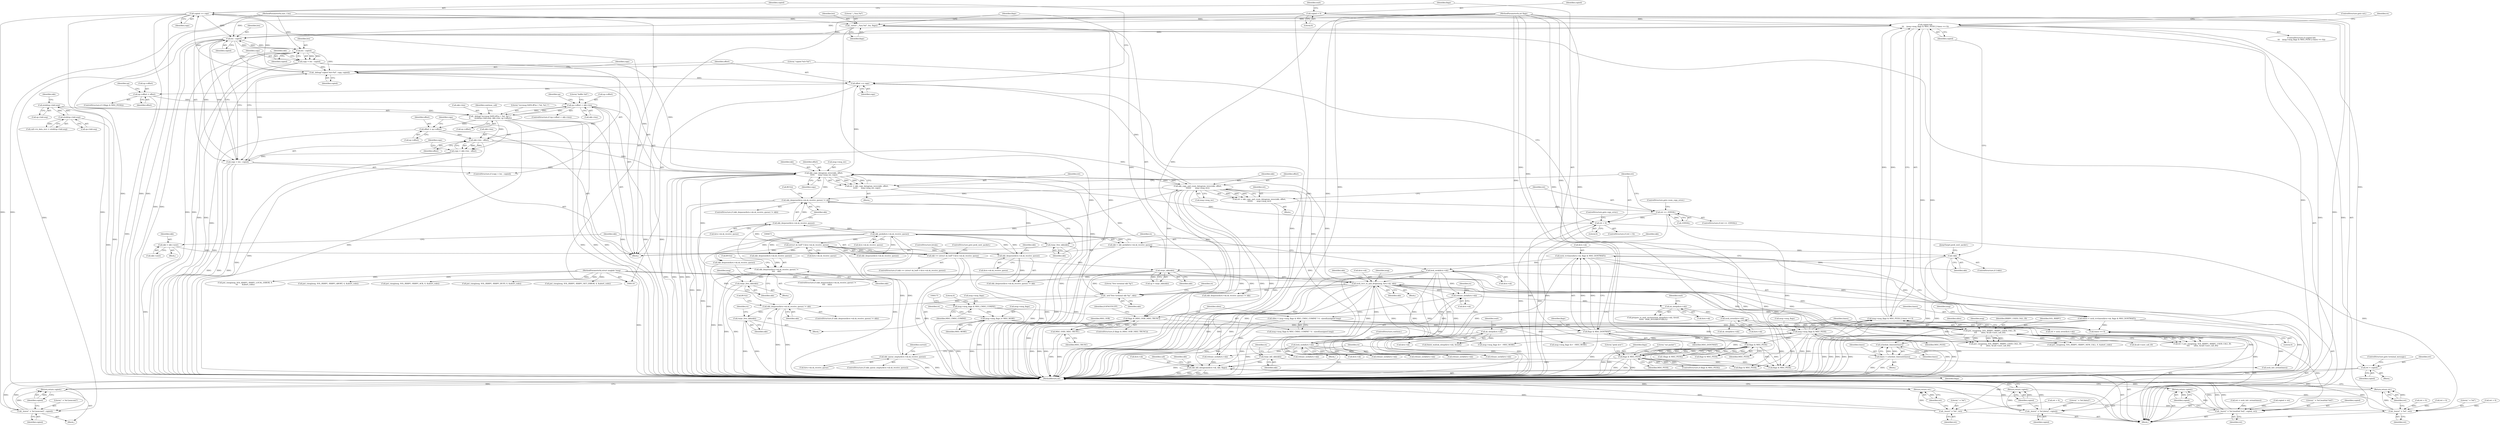 digraph "0_linux_f3d3342602f8bcbf37d7c46641cb9bca7618eb1c_29@API" {
"1000567" [label="(Call,copied += copy)"];
"1000560" [label="(Call,_debug(\"copied %d+%d\", copy, copied))"];
"1000513" [label="(Call,copy > len - copied)"];
"1000505" [label="(Call,copy = skb->len - offset)"];
"1000507" [label="(Call,skb->len - offset)"];
"1000449" [label="(Call,_debug(\"recvmsg DATA #%u { %d, %d }\",\n\t\t       ntohl(sp->hdr.seq), skb->len, sp->offset))"];
"1000451" [label="(Call,ntohl(sp->hdr.seq))"];
"1000494" [label="(Call,ntohl(sp->hdr.seq))"];
"1000581" [label="(Call,sp->offset < skb->len)"];
"1000575" [label="(Call,sp->offset = offset)"];
"1000564" [label="(Call,offset += copy)"];
"1000532" [label="(Call,skb_copy_datagram_iovec(skb, offset,\n\t\t\t\t\t\t      msg->msg_iov, copy))"];
"1000435" [label="(Call,sock_recv_ts_and_drops(msg, &rx->sk, skb))"];
"1000469" [label="(Call,put_cmsg(msg, SOL_RXRPC, RXRPC_USER_CALL_ID,\n\t\t\t\t       ullen, &call->user_call_ID))"];
"1000119" [label="(MethodParameterIn,struct msghdr *msg)"];
"1000165" [label="(Call,ullen = msg->msg_flags & MSG_CMSG_COMPAT ? 4 : sizeof(unsigned long))"];
"1000304" [label="(Call,lock_sock(&rx->sk))"];
"1000297" [label="(Call,sk_sleep(&rx->sk))"];
"1000271" [label="(Call,sock_error(&rx->sk))"];
"1000261" [label="(Call,sk_sleep(&rx->sk))"];
"1000255" [label="(Call,release_sock(&rx->sk))"];
"1000191" [label="(Call,lock_sock(&rx->sk))"];
"1000178" [label="(Call,sock_rcvtimeo(&rx->sk, flags & MSG_DONTWAIT))"];
"1000183" [label="(Call,flags & MSG_DONTWAIT)"];
"1000157" [label="(Call,flags & (MSG_OOB | MSG_TRUNC))"];
"1000152" [label="(Call,_enter(\",,,%zu,%d\", len, flags))"];
"1000120" [label="(MethodParameterIn,size_t len)"];
"1000121" [label="(MethodParameterIn,int flags)"];
"1000159" [label="(Call,MSG_OOB | MSG_TRUNC)"];
"1000313" [label="(Call,rxrpc_skb(skb))"];
"1000239" [label="(Call,!skb)"];
"1000229" [label="(Call,skb = skb_peek(&rx->sk.sk_receive_queue))"];
"1000231" [label="(Call,skb_peek(&rx->sk.sk_receive_queue))"];
"1000355" [label="(Call,skb_dequeue(&rx->sk.sk_receive_queue))"];
"1000672" [label="(Call,(struct sk_buff *) &rx->sk.sk_receive_queue)"];
"1000686" [label="(Call,skb_dequeue(&rx->sk.sk_receive_queue))"];
"1000280" [label="(Call,skb_queue_empty(&rx->sk.sk_receive_queue))"];
"1000670" [label="(Call,skb == (struct sk_buff *) &rx->sk.sk_receive_queue)"];
"1000664" [label="(Call,skb = skb->next)"];
"1000543" [label="(Call,skb_copy_and_csum_datagram_iovec(skb, offset,\n\t\t\t\t\t\t\t       msg->msg_iov))"];
"1000518" [label="(Call,copy = len - copied)"];
"1000520" [label="(Call,len - copied)"];
"1000515" [label="(Call,len - copied)"];
"1000567" [label="(Call,copied += copy)"];
"1000243" [label="(Call,copied &&\n\t\t\t    (msg->msg_flags & MSG_PEEK || timeo == 0))"];
"1000146" [label="(Call,copied = 0)"];
"1000245" [label="(Call,msg->msg_flags & MSG_PEEK || timeo == 0)"];
"1000246" [label="(Call,msg->msg_flags & MSG_PEEK)"];
"1000186" [label="(Call,msg->msg_flags |= MSG_MORE)"];
"1000168" [label="(Call,msg->msg_flags & MSG_CMSG_COMPAT)"];
"1000658" [label="(Call,flags & MSG_PEEK)"];
"1000572" [label="(Call,flags & MSG_PEEK)"];
"1000251" [label="(Call,timeo == 0)"];
"1000292" [label="(Call,timeo = schedule_timeout(timeo))"];
"1000294" [label="(Call,schedule_timeout(timeo))"];
"1000176" [label="(Call,timeo = sock_rcvtimeo(&rx->sk, flags & MSG_DONTWAIT))"];
"1000500" [label="(Call,offset = sp->offset)"];
"1000390" [label="(Call,_leave(\" = %d [noncont]\", copied))"];
"1000393" [label="(Return,return copied;)"];
"1000530" [label="(Call,ret = skb_copy_datagram_iovec(skb, offset,\n\t\t\t\t\t\t      msg->msg_iov, copy))"];
"1000556" [label="(Call,ret < 0)"];
"1000950" [label="(Call,_leave(\" = %d\", ret))"];
"1000953" [label="(Return,return ret;)"];
"1000541" [label="(Call,ret = skb_copy_and_csum_datagram_iovec(skb, offset,\n\t\t\t\t\t\t\t       msg->msg_iov))"];
"1000550" [label="(Call,ret == -EINVAL)"];
"1000623" [label="(Call,skb_dequeue(&rx->sk.sk_receive_queue) !=\n\t\t\t\t    skb)"];
"1000633" [label="(Call,rxrpc_free_skb(skb))"];
"1000685" [label="(Call,skb_dequeue(&rx->sk.sk_receive_queue) != skb)"];
"1000695" [label="(Call,rxrpc_free_skb(skb))"];
"1000901" [label="(Call,_net(\"free terminal skb %p\", skb))"];
"1000905" [label="(Call,skb_dequeue(&rx->sk.sk_receive_queue) != skb)"];
"1000915" [label="(Call,rxrpc_free_skb(skb))"];
"1000967" [label="(Call,rxrpc_kill_skb(skb))"];
"1000969" [label="(Call,skb_kill_datagram(&rx->sk, skb, flags))"];
"1000610" [label="(Call,ret = copied)"];
"1000931" [label="(Call,_leave(\" = %d\", ret))"];
"1000934" [label="(Return,return ret;)"];
"1000713" [label="(Call,_leave(\" = %d [data]\", copied))"];
"1000716" [label="(Return,return copied;)"];
"1001004" [label="(Call,_leave(\" = %d [waitfail %d]\", copied, ret))"];
"1001008" [label="(Return,return copied;)"];
"1000305" [label="(Call,&rx->sk)"];
"1000576" [label="(Call,sp->offset)"];
"1000177" [label="(Identifier,timeo)"];
"1001005" [label="(Literal,\" = %d [waitfail %d]\")"];
"1000714" [label="(Literal,\" = %d [data]\")"];
"1000230" [label="(Identifier,skb)"];
"1000920" [label="(Call,release_sock(&rx->sk))"];
"1000153" [label="(Literal,\",,,%zu,%d\")"];
"1000563" [label="(Identifier,copied)"];
"1000469" [label="(Call,put_cmsg(msg, SOL_RXRPC, RXRPC_USER_CALL_ID,\n\t\t\t\t       ullen, &call->user_call_ID))"];
"1000467" [label="(Call,ret = put_cmsg(msg, SOL_RXRPC, RXRPC_USER_CALL_ID,\n\t\t\t\t       ullen, &call->user_call_ID))"];
"1000526" [label="(Identifier,skb)"];
"1000566" [label="(Identifier,copy)"];
"1000472" [label="(Identifier,RXRPC_USER_CALL_ID)"];
"1000295" [label="(Identifier,timeo)"];
"1000458" [label="(Identifier,skb)"];
"1000900" [label="(Block,)"];
"1000247" [label="(Call,msg->msg_flags)"];
"1000506" [label="(Identifier,copy)"];
"1000534" [label="(Identifier,offset)"];
"1000556" [label="(Call,ret < 0)"];
"1000400" [label="(Block,)"];
"1000570" [label="(ControlStructure,if (!(flags & MSG_PEEK)))"];
"1001009" [label="(Identifier,copied)"];
"1000154" [label="(Identifier,len)"];
"1000541" [label="(Call,ret = skb_copy_and_csum_datagram_iovec(skb, offset,\n\t\t\t\t\t\t\t       msg->msg_iov))"];
"1000580" [label="(ControlStructure,if (sp->offset < skb->len))"];
"1000512" [label="(ControlStructure,if (copy > len - copied))"];
"1000354" [label="(Call,skb_dequeue(&rx->sk.sk_receive_queue) != skb)"];
"1000663" [label="(Literal,\"peek next\")"];
"1000217" [label="(Call,release_sock(&rx->sk))"];
"1000240" [label="(Identifier,skb)"];
"1000766" [label="(Call,put_cmsg(msg, SOL_RXRPC, RXRPC_USER_CALL_ID,\n\t\t       ullen, &call->user_call_ID))"];
"1000460" [label="(Call,sp->offset)"];
"1000172" [label="(Identifier,MSG_CMSG_COMPAT)"];
"1000659" [label="(Identifier,flags)"];
"1000968" [label="(Identifier,skb)"];
"1000304" [label="(Call,lock_sock(&rx->sk))"];
"1000250" [label="(Identifier,MSG_PEEK)"];
"1000471" [label="(Identifier,SOL_RXRPC)"];
"1000232" [label="(Call,&rx->sk.sk_receive_queue)"];
"1000293" [label="(Identifier,timeo)"];
"1000612" [label="(Identifier,copied)"];
"1000522" [label="(Identifier,copied)"];
"1000866" [label="(Call,put_cmsg(msg, SOL_RXRPC, RXRPC_LOCAL_ERROR, 4,\n\t\t\t       &abort_code))"];
"1000520" [label="(Call,len - copied)"];
"1000445" [label="(Identifier,skb)"];
"1000514" [label="(Identifier,copy)"];
"1000494" [label="(Call,ntohl(sp->hdr.seq))"];
"1000674" [label="(Call,&rx->sk.sk_receive_queue)"];
"1000281" [label="(Call,&rx->sk.sk_receive_queue)"];
"1000671" [label="(Identifier,skb)"];
"1000255" [label="(Call,release_sock(&rx->sk))"];
"1000666" [label="(Call,skb->next)"];
"1000392" [label="(Identifier,copied)"];
"1000695" [label="(Call,rxrpc_free_skb(skb))"];
"1000958" [label="(Call,release_sock(&rx->sk))"];
"1000686" [label="(Call,skb_dequeue(&rx->sk.sk_receive_queue))"];
"1000549" [label="(ControlStructure,if (ret == -EINVAL))"];
"1000543" [label="(Call,skb_copy_and_csum_datagram_iovec(skb, offset,\n\t\t\t\t\t\t\t       msg->msg_iov))"];
"1000269" [label="(Call,ret = sock_error(&rx->sk))"];
"1000473" [label="(Identifier,ullen)"];
"1000624" [label="(Call,skb_dequeue(&rx->sk.sk_receive_queue))"];
"1000258" [label="(Identifier,rx)"];
"1000623" [label="(Call,skb_dequeue(&rx->sk.sk_receive_queue) !=\n\t\t\t\t    skb)"];
"1000984" [label="(Call,sock_intr_errno(timeo))"];
"1001006" [label="(Identifier,copied)"];
"1000567" [label="(Call,copied += copy)"];
"1000732" [label="(Call,put_cmsg(msg, SOL_RXRPC, RXRPC_NEW_CALL, 0, &abort_code))"];
"1000147" [label="(Identifier,copied)"];
"1000184" [label="(Identifier,flags)"];
"1000383" [label="(Call,release_sock(&rx->sk))"];
"1000901" [label="(Call,_net(\"free terminal skb %p\", skb))"];
"1000672" [label="(Call,(struct sk_buff *) &rx->sk.sk_receive_queue)"];
"1000713" [label="(Call,_leave(\" = %d [data]\", copied))"];
"1000272" [label="(Call,&rx->sk)"];
"1000229" [label="(Call,skb = skb_peek(&rx->sk.sk_receive_queue))"];
"1000951" [label="(Literal,\" = %d\")"];
"1000156" [label="(ControlStructure,if (flags & (MSG_OOB | MSG_TRUNC)))"];
"1000540" [label="(Block,)"];
"1000658" [label="(Call,flags & MSG_PEEK)"];
"1000490" [label="(Call,call->rx_data_recv = ntohl(sp->hdr.seq))"];
"1000457" [label="(Call,skb->len)"];
"1000262" [label="(Call,&rx->sk)"];
"1000572" [label="(Call,flags & MSG_PEEK)"];
"1000542" [label="(Identifier,ret)"];
"1000552" [label="(Call,-EINVAL)"];
"1000183" [label="(Call,flags & MSG_DONTWAIT)"];
"1000694" [label="(Call,BUG())"];
"1000241" [label="(Block,)"];
"1000495" [label="(Call,sp->hdr.seq)"];
"1000151" [label="(Identifier,wait)"];
"1000935" [label="(Identifier,ret)"];
"1000517" [label="(Identifier,copied)"];
"1000574" [label="(Identifier,MSG_PEEK)"];
"1000511" [label="(Identifier,offset)"];
"1000596" [label="(Identifier,sp)"];
"1000687" [label="(Call,&rx->sk.sk_receive_queue)"];
"1000271" [label="(Call,sock_error(&rx->sk))"];
"1000303" [label="(Identifier,wait)"];
"1000903" [label="(Identifier,skb)"];
"1000192" [label="(Call,&rx->sk)"];
"1000314" [label="(Identifier,skb)"];
"1000390" [label="(Call,_leave(\" = %d [noncont]\", copied))"];
"1000635" [label="(Call,msg->msg_flags &= ~MSG_MORE)"];
"1000165" [label="(Call,ullen = msg->msg_flags & MSG_CMSG_COMPAT ? 4 : sizeof(unsigned long))"];
"1000500" [label="(Call,offset = sp->offset)"];
"1000544" [label="(Identifier,skb)"];
"1000166" [label="(Identifier,ullen)"];
"1000564" [label="(Call,offset += copy)"];
"1000660" [label="(Identifier,MSG_PEEK)"];
"1000684" [label="(ControlStructure,if (skb_dequeue(&rx->sk.sk_receive_queue) != skb))"];
"1000310" [label="(JumpTarget,peek_next_packet:)"];
"1000531" [label="(Identifier,ret)"];
"1000696" [label="(Identifier,skb)"];
"1000932" [label="(Literal,\" = %d\")"];
"1000717" [label="(Identifier,copied)"];
"1000187" [label="(Call,msg->msg_flags)"];
"1000571" [label="(Call,!(flags & MSG_PEEK))"];
"1000575" [label="(Call,sp->offset = offset)"];
"1000670" [label="(Call,skb == (struct sk_buff *) &rx->sk.sk_receive_queue)"];
"1000573" [label="(Identifier,flags)"];
"1000173" [label="(Literal,4)"];
"1001007" [label="(Identifier,ret)"];
"1000280" [label="(Call,skb_queue_empty(&rx->sk.sk_receive_queue))"];
"1000554" [label="(ControlStructure,goto csum_copy_error;)"];
"1000296" [label="(Call,finish_wait(sk_sleep(&rx->sk), &wait))"];
"1000609" [label="(Block,)"];
"1000532" [label="(Call,skb_copy_datagram_iovec(skb, offset,\n\t\t\t\t\t\t      msg->msg_iov, copy))"];
"1000451" [label="(Call,ntohl(sp->hdr.seq))"];
"1000665" [label="(Identifier,skb)"];
"1000953" [label="(Return,return ret;)"];
"1000452" [label="(Call,sp->hdr.seq)"];
"1000264" [label="(Identifier,rx)"];
"1000158" [label="(Identifier,flags)"];
"1000700" [label="(Call,release_sock(&rx->sk))"];
"1000161" [label="(Identifier,MSG_TRUNC)"];
"1000393" [label="(Return,return copied;)"];
"1000610" [label="(Call,ret = copied)"];
"1000231" [label="(Call,skb_peek(&rx->sk.sk_receive_queue))"];
"1000939" [label="(Call,release_sock(&rx->sk))"];
"1000952" [label="(Identifier,ret)"];
"1000557" [label="(Identifier,ret)"];
"1000309" [label="(ControlStructure,continue;)"];
"1000913" [label="(Identifier,skb)"];
"1000746" [label="(Call,flags & MSG_PEEK)"];
"1000194" [label="(Identifier,rx)"];
"1000119" [label="(MethodParameterIn,struct msghdr *msg)"];
"1000716" [label="(Return,return copied;)"];
"1001010" [label="(MethodReturn,int)"];
"1000546" [label="(Call,msg->msg_iov)"];
"1000152" [label="(Call,_enter(\",,,%zu,%d\", len, flags))"];
"1000202" [label="(Identifier,rx)"];
"1000535" [label="(Call,msg->msg_iov)"];
"1000474" [label="(Call,&call->user_call_ID)"];
"1000185" [label="(Identifier,MSG_DONTWAIT)"];
"1000885" [label="(Call,msg->msg_flags &= ~MSG_MORE)"];
"1000569" [label="(Identifier,copy)"];
"1000583" [label="(Identifier,sp)"];
"1000168" [label="(Call,msg->msg_flags & MSG_CMSG_COMPAT)"];
"1000585" [label="(Call,skb->len)"];
"1000502" [label="(Call,sp->offset)"];
"1000292" [label="(Call,timeo = schedule_timeout(timeo))"];
"1000824" [label="(Call,put_cmsg(msg, SOL_RXRPC, RXRPC_ABORT, 4, &abort_code))"];
"1000188" [label="(Identifier,msg)"];
"1000637" [label="(Identifier,msg)"];
"1000159" [label="(Call,MSG_OOB | MSG_TRUNC)"];
"1000529" [label="(Block,)"];
"1000513" [label="(Call,copy > len - copied)"];
"1000897" [label="(Call,flags & MSG_PEEK)"];
"1000752" [label="(Call,skb_dequeue(&rx->sk.sk_receive_queue))"];
"1000902" [label="(Literal,\"free terminal skb %p\")"];
"1000297" [label="(Call,sk_sleep(&rx->sk))"];
"1000470" [label="(Identifier,msg)"];
"1000950" [label="(Call,_leave(\" = %d\", ret))"];
"1000533" [label="(Identifier,skb)"];
"1000267" [label="(Identifier,wait)"];
"1000294" [label="(Call,schedule_timeout(timeo))"];
"1000982" [label="(Call,ret = sock_intr_errno(timeo))"];
"1000245" [label="(Call,msg->msg_flags & MSG_PEEK || timeo == 0)"];
"1000568" [label="(Identifier,copied)"];
"1000561" [label="(Literal,\"copied %d+%d\")"];
"1000254" [label="(ControlStructure,goto out;)"];
"1000616" [label="(Call,flags & MSG_PEEK)"];
"1000530" [label="(Call,ret = skb_copy_datagram_iovec(skb, offset,\n\t\t\t\t\t\t      msg->msg_iov, copy))"];
"1000501" [label="(Identifier,offset)"];
"1000545" [label="(Identifier,offset)"];
"1000915" [label="(Call,rxrpc_free_skb(skb))"];
"1000279" [label="(ControlStructure,if (skb_queue_empty(&rx->sk.sk_receive_queue)))"];
"1000146" [label="(Call,copied = 0)"];
"1000311" [label="(Call,sp = rxrpc_skb(skb))"];
"1000190" [label="(Identifier,MSG_MORE)"];
"1000633" [label="(Call,rxrpc_free_skb(skb))"];
"1000437" [label="(Call,&rx->sk)"];
"1000191" [label="(Call,lock_sock(&rx->sk))"];
"1000121" [label="(MethodParameterIn,int flags)"];
"1000465" [label="(Identifier,continue_call)"];
"1000169" [label="(Call,msg->msg_flags)"];
"1000507" [label="(Call,skb->len - offset)"];
"1000683" [label="(Literal,\"eat packet\")"];
"1000970" [label="(Call,&rx->sk)"];
"1000664" [label="(Call,skb = skb->next)"];
"1000120" [label="(MethodParameterIn,size_t len)"];
"1000906" [label="(Call,skb_dequeue(&rx->sk.sk_receive_queue))"];
"1000256" [label="(Call,&rx->sk)"];
"1000680" [label="(ControlStructure,break;)"];
"1000558" [label="(Literal,0)"];
"1000934" [label="(Return,return ret;)"];
"1000160" [label="(Identifier,MSG_OOB)"];
"1000391" [label="(Literal,\" = %d [noncont]\")"];
"1000157" [label="(Call,flags & (MSG_OOB | MSG_TRUNC))"];
"1000246" [label="(Call,msg->msg_flags & MSG_PEEK)"];
"1000239" [label="(Call,!skb)"];
"1000516" [label="(Identifier,len)"];
"1000382" [label="(Block,)"];
"1000238" [label="(ControlStructure,if (!skb))"];
"1000356" [label="(Call,&rx->sk.sk_receive_queue)"];
"1000657" [label="(ControlStructure,if (flags & MSG_PEEK))"];
"1000362" [label="(Identifier,skb)"];
"1000622" [label="(ControlStructure,if (skb_dequeue(&rx->sk.sk_receive_queue) !=\n\t\t\t\t    skb))"];
"1000167" [label="(Call,msg->msg_flags & MSG_CMSG_COMPAT ? 4 : sizeof(unsigned long))"];
"1000519" [label="(Identifier,copy)"];
"1000776" [label="(Call,ret < 0)"];
"1000178" [label="(Call,sock_rcvtimeo(&rx->sk, flags & MSG_DONTWAIT))"];
"1000243" [label="(Call,copied &&\n\t\t\t    (msg->msg_flags & MSG_PEEK || timeo == 0))"];
"1000661" [label="(Block,)"];
"1000253" [label="(Literal,0)"];
"1000155" [label="(Identifier,flags)"];
"1000290" [label="(Identifier,current)"];
"1000394" [label="(Identifier,copied)"];
"1000977" [label="(Identifier,call)"];
"1000878" [label="(Call,ret < 0)"];
"1001001" [label="(Call,copied = ret)"];
"1000751" [label="(Call,skb_dequeue(&rx->sk.sk_receive_queue) != skb)"];
"1000479" [label="(Call,ret < 0)"];
"1000974" [label="(Identifier,skb)"];
"1000669" [label="(ControlStructure,if (skb == (struct sk_buff *) &rx->sk.sk_receive_queue))"];
"1000914" [label="(Call,BUG())"];
"1000186" [label="(Call,msg->msg_flags |= MSG_MORE)"];
"1000611" [label="(Identifier,ret)"];
"1000931" [label="(Call,_leave(\" = %d\", ret))"];
"1000559" [label="(ControlStructure,goto copy_error;)"];
"1000954" [label="(Identifier,ret)"];
"1000632" [label="(Call,BUG())"];
"1000904" [label="(ControlStructure,if (skb_dequeue(&rx->sk.sk_receive_queue) != skb))"];
"1000975" [label="(Identifier,flags)"];
"1000176" [label="(Call,timeo = sock_rcvtimeo(&rx->sk, flags & MSG_DONTWAIT))"];
"1000261" [label="(Call,sk_sleep(&rx->sk))"];
"1000550" [label="(Call,ret == -EINVAL)"];
"1000148" [label="(Literal,0)"];
"1000449" [label="(Call,_debug(\"recvmsg DATA #%u { %d, %d }\",\n\t\t       ntohl(sp->hdr.seq), skb->len, sp->offset))"];
"1000581" [label="(Call,sp->offset < skb->len)"];
"1000244" [label="(Identifier,copied)"];
"1000521" [label="(Identifier,len)"];
"1000590" [label="(Literal,\"buffer full\")"];
"1000436" [label="(Identifier,msg)"];
"1000905" [label="(Call,skb_dequeue(&rx->sk.sk_receive_queue) != skb)"];
"1000631" [label="(Identifier,skb)"];
"1001004" [label="(Call,_leave(\" = %d [waitfail %d]\", copied, ret))"];
"1000740" [label="(Call,ret < 0)"];
"1000969" [label="(Call,skb_kill_datagram(&rx->sk, skb, flags))"];
"1000562" [label="(Identifier,copy)"];
"1000579" [label="(Identifier,offset)"];
"1000518" [label="(Call,copy = len - copied)"];
"1000252" [label="(Identifier,timeo)"];
"1000313" [label="(Call,rxrpc_skb(skb))"];
"1000298" [label="(Call,&rx->sk)"];
"1000685" [label="(Call,skb_dequeue(&rx->sk.sk_receive_queue) != skb)"];
"1000681" [label="(ControlStructure,goto peek_next_packet;)"];
"1000933" [label="(Identifier,ret)"];
"1000508" [label="(Call,skb->len)"];
"1000918" [label="(Identifier,rx)"];
"1000797" [label="(Call,put_cmsg(msg, SOL_RXRPC, RXRPC_ACK, 0, &abort_code))"];
"1000619" [label="(Block,)"];
"1000179" [label="(Call,&rx->sk)"];
"1000441" [label="(Identifier,skb)"];
"1000634" [label="(Identifier,skb)"];
"1000260" [label="(Call,prepare_to_wait_exclusive(sk_sleep(&rx->sk), &wait,\n\t\t\t\t\t\t  TASK_INTERRUPTIBLE))"];
"1000300" [label="(Identifier,rx)"];
"1000242" [label="(ControlStructure,if (copied &&\n\t\t\t    (msg->msg_flags & MSG_PEEK || timeo == 0)))"];
"1001008" [label="(Return,return copied;)"];
"1000613" [label="(ControlStructure,goto terminal_message;)"];
"1000715" [label="(Identifier,copied)"];
"1000164" [label="(Identifier,EOPNOTSUPP)"];
"1000555" [label="(ControlStructure,if (ret < 0))"];
"1000435" [label="(Call,sock_recv_ts_and_drops(msg, &rx->sk, skb))"];
"1000560" [label="(Call,_debug(\"copied %d+%d\", copy, copied))"];
"1000538" [label="(Identifier,copy)"];
"1000808" [label="(Call,put_cmsg(msg, SOL_RXRPC, RXRPC_BUSY, 0, &abort_code))"];
"1000505" [label="(Call,copy = skb->len - offset)"];
"1000582" [label="(Call,sp->offset)"];
"1000845" [label="(Call,put_cmsg(msg, SOL_RXRPC, RXRPC_NET_ERROR, 4, &abort_code))"];
"1000355" [label="(Call,skb_dequeue(&rx->sk.sk_receive_queue))"];
"1000967" [label="(Call,rxrpc_kill_skb(skb))"];
"1000197" [label="(Block,)"];
"1000287" [label="(Block,)"];
"1000251" [label="(Call,timeo == 0)"];
"1000450" [label="(Literal,\"recvmsg DATA #%u { %d, %d }\")"];
"1000565" [label="(Identifier,offset)"];
"1000910" [label="(Identifier,rx)"];
"1000693" [label="(Identifier,skb)"];
"1000515" [label="(Call,len - copied)"];
"1000988" [label="(Call,sk_sleep(&rx->sk))"];
"1000916" [label="(Identifier,skb)"];
"1000972" [label="(Identifier,rx)"];
"1000122" [label="(Block,)"];
"1000551" [label="(Identifier,ret)"];
"1000567" -> "1000197"  [label="AST: "];
"1000567" -> "1000569"  [label="CFG: "];
"1000568" -> "1000567"  [label="AST: "];
"1000569" -> "1000567"  [label="AST: "];
"1000573" -> "1000567"  [label="CFG: "];
"1000567" -> "1001010"  [label="DDG: "];
"1000567" -> "1001010"  [label="DDG: "];
"1000567" -> "1000243"  [label="DDG: "];
"1000567" -> "1000390"  [label="DDG: "];
"1000567" -> "1000515"  [label="DDG: "];
"1000560" -> "1000567"  [label="DDG: "];
"1000560" -> "1000567"  [label="DDG: "];
"1000567" -> "1000610"  [label="DDG: "];
"1000567" -> "1000713"  [label="DDG: "];
"1000560" -> "1000197"  [label="AST: "];
"1000560" -> "1000563"  [label="CFG: "];
"1000561" -> "1000560"  [label="AST: "];
"1000562" -> "1000560"  [label="AST: "];
"1000563" -> "1000560"  [label="AST: "];
"1000565" -> "1000560"  [label="CFG: "];
"1000560" -> "1001010"  [label="DDG: "];
"1000513" -> "1000560"  [label="DDG: "];
"1000518" -> "1000560"  [label="DDG: "];
"1000532" -> "1000560"  [label="DDG: "];
"1000520" -> "1000560"  [label="DDG: "];
"1000515" -> "1000560"  [label="DDG: "];
"1000560" -> "1000564"  [label="DDG: "];
"1000513" -> "1000512"  [label="AST: "];
"1000513" -> "1000515"  [label="CFG: "];
"1000514" -> "1000513"  [label="AST: "];
"1000515" -> "1000513"  [label="AST: "];
"1000519" -> "1000513"  [label="CFG: "];
"1000526" -> "1000513"  [label="CFG: "];
"1000513" -> "1001010"  [label="DDG: "];
"1000513" -> "1001010"  [label="DDG: "];
"1000513" -> "1001010"  [label="DDG: "];
"1000505" -> "1000513"  [label="DDG: "];
"1000515" -> "1000513"  [label="DDG: "];
"1000515" -> "1000513"  [label="DDG: "];
"1000513" -> "1000532"  [label="DDG: "];
"1000505" -> "1000197"  [label="AST: "];
"1000505" -> "1000507"  [label="CFG: "];
"1000506" -> "1000505"  [label="AST: "];
"1000507" -> "1000505"  [label="AST: "];
"1000514" -> "1000505"  [label="CFG: "];
"1000505" -> "1001010"  [label="DDG: "];
"1000507" -> "1000505"  [label="DDG: "];
"1000507" -> "1000505"  [label="DDG: "];
"1000507" -> "1000511"  [label="CFG: "];
"1000508" -> "1000507"  [label="AST: "];
"1000511" -> "1000507"  [label="AST: "];
"1000507" -> "1001010"  [label="DDG: "];
"1000449" -> "1000507"  [label="DDG: "];
"1000500" -> "1000507"  [label="DDG: "];
"1000507" -> "1000532"  [label="DDG: "];
"1000507" -> "1000543"  [label="DDG: "];
"1000507" -> "1000581"  [label="DDG: "];
"1000449" -> "1000197"  [label="AST: "];
"1000449" -> "1000460"  [label="CFG: "];
"1000450" -> "1000449"  [label="AST: "];
"1000451" -> "1000449"  [label="AST: "];
"1000457" -> "1000449"  [label="AST: "];
"1000460" -> "1000449"  [label="AST: "];
"1000465" -> "1000449"  [label="CFG: "];
"1000449" -> "1001010"  [label="DDG: "];
"1000449" -> "1001010"  [label="DDG: "];
"1000449" -> "1001010"  [label="DDG: "];
"1000449" -> "1001010"  [label="DDG: "];
"1000451" -> "1000449"  [label="DDG: "];
"1000581" -> "1000449"  [label="DDG: "];
"1000581" -> "1000449"  [label="DDG: "];
"1000449" -> "1000500"  [label="DDG: "];
"1000449" -> "1000581"  [label="DDG: "];
"1000451" -> "1000452"  [label="CFG: "];
"1000452" -> "1000451"  [label="AST: "];
"1000458" -> "1000451"  [label="CFG: "];
"1000451" -> "1001010"  [label="DDG: "];
"1000494" -> "1000451"  [label="DDG: "];
"1000451" -> "1000494"  [label="DDG: "];
"1000494" -> "1000490"  [label="AST: "];
"1000494" -> "1000495"  [label="CFG: "];
"1000495" -> "1000494"  [label="AST: "];
"1000490" -> "1000494"  [label="CFG: "];
"1000494" -> "1001010"  [label="DDG: "];
"1000494" -> "1000490"  [label="DDG: "];
"1000581" -> "1000580"  [label="AST: "];
"1000581" -> "1000585"  [label="CFG: "];
"1000582" -> "1000581"  [label="AST: "];
"1000585" -> "1000581"  [label="AST: "];
"1000590" -> "1000581"  [label="CFG: "];
"1000596" -> "1000581"  [label="CFG: "];
"1000581" -> "1001010"  [label="DDG: "];
"1000581" -> "1001010"  [label="DDG: "];
"1000581" -> "1001010"  [label="DDG: "];
"1000575" -> "1000581"  [label="DDG: "];
"1000575" -> "1000570"  [label="AST: "];
"1000575" -> "1000579"  [label="CFG: "];
"1000576" -> "1000575"  [label="AST: "];
"1000579" -> "1000575"  [label="AST: "];
"1000583" -> "1000575"  [label="CFG: "];
"1000575" -> "1001010"  [label="DDG: "];
"1000564" -> "1000575"  [label="DDG: "];
"1000564" -> "1000197"  [label="AST: "];
"1000564" -> "1000566"  [label="CFG: "];
"1000565" -> "1000564"  [label="AST: "];
"1000566" -> "1000564"  [label="AST: "];
"1000568" -> "1000564"  [label="CFG: "];
"1000564" -> "1001010"  [label="DDG: "];
"1000532" -> "1000564"  [label="DDG: "];
"1000543" -> "1000564"  [label="DDG: "];
"1000532" -> "1000530"  [label="AST: "];
"1000532" -> "1000538"  [label="CFG: "];
"1000533" -> "1000532"  [label="AST: "];
"1000534" -> "1000532"  [label="AST: "];
"1000535" -> "1000532"  [label="AST: "];
"1000538" -> "1000532"  [label="AST: "];
"1000530" -> "1000532"  [label="CFG: "];
"1000532" -> "1001010"  [label="DDG: "];
"1000532" -> "1001010"  [label="DDG: "];
"1000532" -> "1001010"  [label="DDG: "];
"1000532" -> "1001010"  [label="DDG: "];
"1000532" -> "1000530"  [label="DDG: "];
"1000532" -> "1000530"  [label="DDG: "];
"1000532" -> "1000530"  [label="DDG: "];
"1000532" -> "1000530"  [label="DDG: "];
"1000435" -> "1000532"  [label="DDG: "];
"1000313" -> "1000532"  [label="DDG: "];
"1000543" -> "1000532"  [label="DDG: "];
"1000518" -> "1000532"  [label="DDG: "];
"1000532" -> "1000543"  [label="DDG: "];
"1000532" -> "1000623"  [label="DDG: "];
"1000532" -> "1000685"  [label="DDG: "];
"1000532" -> "1000901"  [label="DDG: "];
"1000435" -> "1000400"  [label="AST: "];
"1000435" -> "1000441"  [label="CFG: "];
"1000436" -> "1000435"  [label="AST: "];
"1000437" -> "1000435"  [label="AST: "];
"1000441" -> "1000435"  [label="AST: "];
"1000445" -> "1000435"  [label="CFG: "];
"1000435" -> "1001010"  [label="DDG: "];
"1000435" -> "1001010"  [label="DDG: "];
"1000435" -> "1001010"  [label="DDG: "];
"1000435" -> "1000217"  [label="DDG: "];
"1000435" -> "1000255"  [label="DDG: "];
"1000435" -> "1000383"  [label="DDG: "];
"1000469" -> "1000435"  [label="DDG: "];
"1000119" -> "1000435"  [label="DDG: "];
"1000304" -> "1000435"  [label="DDG: "];
"1000191" -> "1000435"  [label="DDG: "];
"1000313" -> "1000435"  [label="DDG: "];
"1000435" -> "1000469"  [label="DDG: "];
"1000435" -> "1000543"  [label="DDG: "];
"1000435" -> "1000700"  [label="DDG: "];
"1000435" -> "1000732"  [label="DDG: "];
"1000435" -> "1000751"  [label="DDG: "];
"1000435" -> "1000766"  [label="DDG: "];
"1000435" -> "1000901"  [label="DDG: "];
"1000435" -> "1000920"  [label="DDG: "];
"1000435" -> "1000939"  [label="DDG: "];
"1000435" -> "1000958"  [label="DDG: "];
"1000469" -> "1000467"  [label="AST: "];
"1000469" -> "1000474"  [label="CFG: "];
"1000470" -> "1000469"  [label="AST: "];
"1000471" -> "1000469"  [label="AST: "];
"1000472" -> "1000469"  [label="AST: "];
"1000473" -> "1000469"  [label="AST: "];
"1000474" -> "1000469"  [label="AST: "];
"1000467" -> "1000469"  [label="CFG: "];
"1000469" -> "1001010"  [label="DDG: "];
"1000469" -> "1001010"  [label="DDG: "];
"1000469" -> "1001010"  [label="DDG: "];
"1000469" -> "1001010"  [label="DDG: "];
"1000469" -> "1001010"  [label="DDG: "];
"1000469" -> "1000467"  [label="DDG: "];
"1000469" -> "1000467"  [label="DDG: "];
"1000469" -> "1000467"  [label="DDG: "];
"1000469" -> "1000467"  [label="DDG: "];
"1000469" -> "1000467"  [label="DDG: "];
"1000119" -> "1000469"  [label="DDG: "];
"1000165" -> "1000469"  [label="DDG: "];
"1000469" -> "1000732"  [label="DDG: "];
"1000469" -> "1000732"  [label="DDG: "];
"1000469" -> "1000766"  [label="DDG: "];
"1000469" -> "1000766"  [label="DDG: "];
"1000469" -> "1000766"  [label="DDG: "];
"1000469" -> "1000766"  [label="DDG: "];
"1000469" -> "1000766"  [label="DDG: "];
"1000119" -> "1000116"  [label="AST: "];
"1000119" -> "1001010"  [label="DDG: "];
"1000119" -> "1000732"  [label="DDG: "];
"1000119" -> "1000766"  [label="DDG: "];
"1000119" -> "1000797"  [label="DDG: "];
"1000119" -> "1000808"  [label="DDG: "];
"1000119" -> "1000824"  [label="DDG: "];
"1000119" -> "1000845"  [label="DDG: "];
"1000119" -> "1000866"  [label="DDG: "];
"1000165" -> "1000122"  [label="AST: "];
"1000165" -> "1000167"  [label="CFG: "];
"1000166" -> "1000165"  [label="AST: "];
"1000167" -> "1000165"  [label="AST: "];
"1000177" -> "1000165"  [label="CFG: "];
"1000165" -> "1001010"  [label="DDG: "];
"1000165" -> "1001010"  [label="DDG: "];
"1000165" -> "1000766"  [label="DDG: "];
"1000304" -> "1000241"  [label="AST: "];
"1000304" -> "1000305"  [label="CFG: "];
"1000305" -> "1000304"  [label="AST: "];
"1000309" -> "1000304"  [label="CFG: "];
"1000304" -> "1001010"  [label="DDG: "];
"1000304" -> "1000217"  [label="DDG: "];
"1000304" -> "1000255"  [label="DDG: "];
"1000297" -> "1000304"  [label="DDG: "];
"1000304" -> "1000383"  [label="DDG: "];
"1000304" -> "1000700"  [label="DDG: "];
"1000304" -> "1000920"  [label="DDG: "];
"1000304" -> "1000939"  [label="DDG: "];
"1000304" -> "1000958"  [label="DDG: "];
"1000297" -> "1000296"  [label="AST: "];
"1000297" -> "1000298"  [label="CFG: "];
"1000298" -> "1000297"  [label="AST: "];
"1000303" -> "1000297"  [label="CFG: "];
"1000297" -> "1000296"  [label="DDG: "];
"1000271" -> "1000297"  [label="DDG: "];
"1000271" -> "1000269"  [label="AST: "];
"1000271" -> "1000272"  [label="CFG: "];
"1000272" -> "1000271"  [label="AST: "];
"1000269" -> "1000271"  [label="CFG: "];
"1000271" -> "1000269"  [label="DDG: "];
"1000261" -> "1000271"  [label="DDG: "];
"1000271" -> "1000988"  [label="DDG: "];
"1000261" -> "1000260"  [label="AST: "];
"1000261" -> "1000262"  [label="CFG: "];
"1000262" -> "1000261"  [label="AST: "];
"1000267" -> "1000261"  [label="CFG: "];
"1000261" -> "1000260"  [label="DDG: "];
"1000255" -> "1000261"  [label="DDG: "];
"1000255" -> "1000241"  [label="AST: "];
"1000255" -> "1000256"  [label="CFG: "];
"1000256" -> "1000255"  [label="AST: "];
"1000264" -> "1000255"  [label="CFG: "];
"1000255" -> "1001010"  [label="DDG: "];
"1000191" -> "1000255"  [label="DDG: "];
"1000191" -> "1000122"  [label="AST: "];
"1000191" -> "1000192"  [label="CFG: "];
"1000192" -> "1000191"  [label="AST: "];
"1000202" -> "1000191"  [label="CFG: "];
"1000191" -> "1001010"  [label="DDG: "];
"1000178" -> "1000191"  [label="DDG: "];
"1000191" -> "1000217"  [label="DDG: "];
"1000191" -> "1000383"  [label="DDG: "];
"1000191" -> "1000700"  [label="DDG: "];
"1000191" -> "1000920"  [label="DDG: "];
"1000191" -> "1000939"  [label="DDG: "];
"1000191" -> "1000958"  [label="DDG: "];
"1000178" -> "1000176"  [label="AST: "];
"1000178" -> "1000183"  [label="CFG: "];
"1000179" -> "1000178"  [label="AST: "];
"1000183" -> "1000178"  [label="AST: "];
"1000176" -> "1000178"  [label="CFG: "];
"1000178" -> "1001010"  [label="DDG: "];
"1000178" -> "1000176"  [label="DDG: "];
"1000178" -> "1000176"  [label="DDG: "];
"1000183" -> "1000178"  [label="DDG: "];
"1000183" -> "1000178"  [label="DDG: "];
"1000183" -> "1000185"  [label="CFG: "];
"1000184" -> "1000183"  [label="AST: "];
"1000185" -> "1000183"  [label="AST: "];
"1000183" -> "1001010"  [label="DDG: "];
"1000183" -> "1001010"  [label="DDG: "];
"1000157" -> "1000183"  [label="DDG: "];
"1000121" -> "1000183"  [label="DDG: "];
"1000183" -> "1000572"  [label="DDG: "];
"1000183" -> "1000746"  [label="DDG: "];
"1000183" -> "1000897"  [label="DDG: "];
"1000183" -> "1000969"  [label="DDG: "];
"1000157" -> "1000156"  [label="AST: "];
"1000157" -> "1000159"  [label="CFG: "];
"1000158" -> "1000157"  [label="AST: "];
"1000159" -> "1000157"  [label="AST: "];
"1000164" -> "1000157"  [label="CFG: "];
"1000166" -> "1000157"  [label="CFG: "];
"1000157" -> "1001010"  [label="DDG: "];
"1000157" -> "1001010"  [label="DDG: "];
"1000157" -> "1001010"  [label="DDG: "];
"1000152" -> "1000157"  [label="DDG: "];
"1000121" -> "1000157"  [label="DDG: "];
"1000159" -> "1000157"  [label="DDG: "];
"1000159" -> "1000157"  [label="DDG: "];
"1000152" -> "1000122"  [label="AST: "];
"1000152" -> "1000155"  [label="CFG: "];
"1000153" -> "1000152"  [label="AST: "];
"1000154" -> "1000152"  [label="AST: "];
"1000155" -> "1000152"  [label="AST: "];
"1000158" -> "1000152"  [label="CFG: "];
"1000152" -> "1001010"  [label="DDG: "];
"1000152" -> "1001010"  [label="DDG: "];
"1000120" -> "1000152"  [label="DDG: "];
"1000121" -> "1000152"  [label="DDG: "];
"1000152" -> "1000515"  [label="DDG: "];
"1000120" -> "1000116"  [label="AST: "];
"1000120" -> "1001010"  [label="DDG: "];
"1000120" -> "1000515"  [label="DDG: "];
"1000120" -> "1000520"  [label="DDG: "];
"1000121" -> "1000116"  [label="AST: "];
"1000121" -> "1001010"  [label="DDG: "];
"1000121" -> "1000572"  [label="DDG: "];
"1000121" -> "1000616"  [label="DDG: "];
"1000121" -> "1000658"  [label="DDG: "];
"1000121" -> "1000746"  [label="DDG: "];
"1000121" -> "1000897"  [label="DDG: "];
"1000121" -> "1000969"  [label="DDG: "];
"1000159" -> "1000161"  [label="CFG: "];
"1000160" -> "1000159"  [label="AST: "];
"1000161" -> "1000159"  [label="AST: "];
"1000159" -> "1001010"  [label="DDG: "];
"1000159" -> "1001010"  [label="DDG: "];
"1000313" -> "1000311"  [label="AST: "];
"1000313" -> "1000314"  [label="CFG: "];
"1000314" -> "1000313"  [label="AST: "];
"1000311" -> "1000313"  [label="CFG: "];
"1000313" -> "1001010"  [label="DDG: "];
"1000313" -> "1000311"  [label="DDG: "];
"1000239" -> "1000313"  [label="DDG: "];
"1000670" -> "1000313"  [label="DDG: "];
"1000313" -> "1000354"  [label="DDG: "];
"1000313" -> "1000543"  [label="DDG: "];
"1000313" -> "1000751"  [label="DDG: "];
"1000313" -> "1000901"  [label="DDG: "];
"1000239" -> "1000238"  [label="AST: "];
"1000239" -> "1000240"  [label="CFG: "];
"1000240" -> "1000239"  [label="AST: "];
"1000244" -> "1000239"  [label="CFG: "];
"1000310" -> "1000239"  [label="CFG: "];
"1000239" -> "1001010"  [label="DDG: "];
"1000239" -> "1001010"  [label="DDG: "];
"1000229" -> "1000239"  [label="DDG: "];
"1000229" -> "1000197"  [label="AST: "];
"1000229" -> "1000231"  [label="CFG: "];
"1000230" -> "1000229"  [label="AST: "];
"1000231" -> "1000229"  [label="AST: "];
"1000240" -> "1000229"  [label="CFG: "];
"1000229" -> "1001010"  [label="DDG: "];
"1000231" -> "1000229"  [label="DDG: "];
"1000231" -> "1000232"  [label="CFG: "];
"1000232" -> "1000231"  [label="AST: "];
"1000231" -> "1001010"  [label="DDG: "];
"1000355" -> "1000231"  [label="DDG: "];
"1000686" -> "1000231"  [label="DDG: "];
"1000280" -> "1000231"  [label="DDG: "];
"1000231" -> "1000280"  [label="DDG: "];
"1000231" -> "1000355"  [label="DDG: "];
"1000231" -> "1000624"  [label="DDG: "];
"1000231" -> "1000672"  [label="DDG: "];
"1000231" -> "1000686"  [label="DDG: "];
"1000231" -> "1000752"  [label="DDG: "];
"1000231" -> "1000906"  [label="DDG: "];
"1000355" -> "1000354"  [label="AST: "];
"1000355" -> "1000356"  [label="CFG: "];
"1000356" -> "1000355"  [label="AST: "];
"1000362" -> "1000355"  [label="CFG: "];
"1000355" -> "1001010"  [label="DDG: "];
"1000355" -> "1000354"  [label="DDG: "];
"1000672" -> "1000355"  [label="DDG: "];
"1000672" -> "1000670"  [label="AST: "];
"1000672" -> "1000674"  [label="CFG: "];
"1000673" -> "1000672"  [label="AST: "];
"1000674" -> "1000672"  [label="AST: "];
"1000670" -> "1000672"  [label="CFG: "];
"1000672" -> "1001010"  [label="DDG: "];
"1000672" -> "1000624"  [label="DDG: "];
"1000672" -> "1000670"  [label="DDG: "];
"1000672" -> "1000686"  [label="DDG: "];
"1000672" -> "1000752"  [label="DDG: "];
"1000672" -> "1000906"  [label="DDG: "];
"1000686" -> "1000685"  [label="AST: "];
"1000686" -> "1000687"  [label="CFG: "];
"1000687" -> "1000686"  [label="AST: "];
"1000693" -> "1000686"  [label="CFG: "];
"1000686" -> "1001010"  [label="DDG: "];
"1000686" -> "1000685"  [label="DDG: "];
"1000280" -> "1000279"  [label="AST: "];
"1000280" -> "1000281"  [label="CFG: "];
"1000281" -> "1000280"  [label="AST: "];
"1000290" -> "1000280"  [label="CFG: "];
"1000300" -> "1000280"  [label="CFG: "];
"1000280" -> "1001010"  [label="DDG: "];
"1000280" -> "1001010"  [label="DDG: "];
"1000670" -> "1000669"  [label="AST: "];
"1000671" -> "1000670"  [label="AST: "];
"1000680" -> "1000670"  [label="CFG: "];
"1000681" -> "1000670"  [label="CFG: "];
"1000670" -> "1001010"  [label="DDG: "];
"1000670" -> "1001010"  [label="DDG: "];
"1000670" -> "1001010"  [label="DDG: "];
"1000664" -> "1000670"  [label="DDG: "];
"1000664" -> "1000661"  [label="AST: "];
"1000664" -> "1000666"  [label="CFG: "];
"1000665" -> "1000664"  [label="AST: "];
"1000666" -> "1000664"  [label="AST: "];
"1000671" -> "1000664"  [label="CFG: "];
"1000664" -> "1001010"  [label="DDG: "];
"1000543" -> "1000541"  [label="AST: "];
"1000543" -> "1000546"  [label="CFG: "];
"1000544" -> "1000543"  [label="AST: "];
"1000545" -> "1000543"  [label="AST: "];
"1000546" -> "1000543"  [label="AST: "];
"1000541" -> "1000543"  [label="CFG: "];
"1000543" -> "1001010"  [label="DDG: "];
"1000543" -> "1001010"  [label="DDG: "];
"1000543" -> "1001010"  [label="DDG: "];
"1000543" -> "1000541"  [label="DDG: "];
"1000543" -> "1000541"  [label="DDG: "];
"1000543" -> "1000541"  [label="DDG: "];
"1000543" -> "1000623"  [label="DDG: "];
"1000543" -> "1000685"  [label="DDG: "];
"1000543" -> "1000901"  [label="DDG: "];
"1000543" -> "1000967"  [label="DDG: "];
"1000518" -> "1000512"  [label="AST: "];
"1000518" -> "1000520"  [label="CFG: "];
"1000519" -> "1000518"  [label="AST: "];
"1000520" -> "1000518"  [label="AST: "];
"1000526" -> "1000518"  [label="CFG: "];
"1000518" -> "1001010"  [label="DDG: "];
"1000518" -> "1001010"  [label="DDG: "];
"1000520" -> "1000518"  [label="DDG: "];
"1000520" -> "1000518"  [label="DDG: "];
"1000520" -> "1000522"  [label="CFG: "];
"1000521" -> "1000520"  [label="AST: "];
"1000522" -> "1000520"  [label="AST: "];
"1000520" -> "1001010"  [label="DDG: "];
"1000520" -> "1001010"  [label="DDG: "];
"1000520" -> "1000515"  [label="DDG: "];
"1000515" -> "1000520"  [label="DDG: "];
"1000515" -> "1000520"  [label="DDG: "];
"1000515" -> "1000517"  [label="CFG: "];
"1000516" -> "1000515"  [label="AST: "];
"1000517" -> "1000515"  [label="AST: "];
"1000515" -> "1001010"  [label="DDG: "];
"1000515" -> "1001010"  [label="DDG: "];
"1000243" -> "1000515"  [label="DDG: "];
"1000146" -> "1000515"  [label="DDG: "];
"1000243" -> "1000242"  [label="AST: "];
"1000243" -> "1000244"  [label="CFG: "];
"1000243" -> "1000245"  [label="CFG: "];
"1000244" -> "1000243"  [label="AST: "];
"1000245" -> "1000243"  [label="AST: "];
"1000254" -> "1000243"  [label="CFG: "];
"1000258" -> "1000243"  [label="CFG: "];
"1000243" -> "1001010"  [label="DDG: "];
"1000243" -> "1001010"  [label="DDG: "];
"1000243" -> "1001010"  [label="DDG: "];
"1000146" -> "1000243"  [label="DDG: "];
"1000245" -> "1000243"  [label="DDG: "];
"1000245" -> "1000243"  [label="DDG: "];
"1000243" -> "1000390"  [label="DDG: "];
"1000243" -> "1000713"  [label="DDG: "];
"1000243" -> "1001004"  [label="DDG: "];
"1000146" -> "1000122"  [label="AST: "];
"1000146" -> "1000148"  [label="CFG: "];
"1000147" -> "1000146"  [label="AST: "];
"1000148" -> "1000146"  [label="AST: "];
"1000151" -> "1000146"  [label="CFG: "];
"1000146" -> "1001010"  [label="DDG: "];
"1000146" -> "1000390"  [label="DDG: "];
"1000146" -> "1000713"  [label="DDG: "];
"1000245" -> "1000246"  [label="CFG: "];
"1000245" -> "1000251"  [label="CFG: "];
"1000246" -> "1000245"  [label="AST: "];
"1000251" -> "1000245"  [label="AST: "];
"1000245" -> "1001010"  [label="DDG: "];
"1000245" -> "1001010"  [label="DDG: "];
"1000246" -> "1000245"  [label="DDG: "];
"1000246" -> "1000245"  [label="DDG: "];
"1000251" -> "1000245"  [label="DDG: "];
"1000251" -> "1000245"  [label="DDG: "];
"1000246" -> "1000250"  [label="CFG: "];
"1000247" -> "1000246"  [label="AST: "];
"1000250" -> "1000246"  [label="AST: "];
"1000252" -> "1000246"  [label="CFG: "];
"1000246" -> "1001010"  [label="DDG: "];
"1000246" -> "1001010"  [label="DDG: "];
"1000186" -> "1000246"  [label="DDG: "];
"1000658" -> "1000246"  [label="DDG: "];
"1000246" -> "1000572"  [label="DDG: "];
"1000246" -> "1000635"  [label="DDG: "];
"1000246" -> "1000746"  [label="DDG: "];
"1000246" -> "1000885"  [label="DDG: "];
"1000246" -> "1000897"  [label="DDG: "];
"1000186" -> "1000122"  [label="AST: "];
"1000186" -> "1000190"  [label="CFG: "];
"1000187" -> "1000186"  [label="AST: "];
"1000190" -> "1000186"  [label="AST: "];
"1000194" -> "1000186"  [label="CFG: "];
"1000186" -> "1001010"  [label="DDG: "];
"1000186" -> "1001010"  [label="DDG: "];
"1000186" -> "1001010"  [label="DDG: "];
"1000168" -> "1000186"  [label="DDG: "];
"1000186" -> "1000635"  [label="DDG: "];
"1000186" -> "1000885"  [label="DDG: "];
"1000168" -> "1000167"  [label="AST: "];
"1000168" -> "1000172"  [label="CFG: "];
"1000169" -> "1000168"  [label="AST: "];
"1000172" -> "1000168"  [label="AST: "];
"1000173" -> "1000168"  [label="CFG: "];
"1000175" -> "1000168"  [label="CFG: "];
"1000168" -> "1001010"  [label="DDG: "];
"1000658" -> "1000657"  [label="AST: "];
"1000658" -> "1000660"  [label="CFG: "];
"1000659" -> "1000658"  [label="AST: "];
"1000660" -> "1000658"  [label="AST: "];
"1000663" -> "1000658"  [label="CFG: "];
"1000683" -> "1000658"  [label="CFG: "];
"1000658" -> "1001010"  [label="DDG: "];
"1000658" -> "1001010"  [label="DDG: "];
"1000658" -> "1001010"  [label="DDG: "];
"1000658" -> "1000572"  [label="DDG: "];
"1000658" -> "1000572"  [label="DDG: "];
"1000572" -> "1000658"  [label="DDG: "];
"1000572" -> "1000658"  [label="DDG: "];
"1000658" -> "1000746"  [label="DDG: "];
"1000658" -> "1000746"  [label="DDG: "];
"1000658" -> "1000897"  [label="DDG: "];
"1000658" -> "1000897"  [label="DDG: "];
"1000658" -> "1000969"  [label="DDG: "];
"1000572" -> "1000571"  [label="AST: "];
"1000572" -> "1000574"  [label="CFG: "];
"1000573" -> "1000572"  [label="AST: "];
"1000574" -> "1000572"  [label="AST: "];
"1000571" -> "1000572"  [label="CFG: "];
"1000572" -> "1001010"  [label="DDG: "];
"1000572" -> "1001010"  [label="DDG: "];
"1000572" -> "1000571"  [label="DDG: "];
"1000572" -> "1000571"  [label="DDG: "];
"1000572" -> "1000616"  [label="DDG: "];
"1000572" -> "1000616"  [label="DDG: "];
"1000572" -> "1000897"  [label="DDG: "];
"1000572" -> "1000897"  [label="DDG: "];
"1000251" -> "1000253"  [label="CFG: "];
"1000252" -> "1000251"  [label="AST: "];
"1000253" -> "1000251"  [label="AST: "];
"1000251" -> "1001010"  [label="DDG: "];
"1000292" -> "1000251"  [label="DDG: "];
"1000176" -> "1000251"  [label="DDG: "];
"1000251" -> "1000294"  [label="DDG: "];
"1000251" -> "1000984"  [label="DDG: "];
"1000292" -> "1000287"  [label="AST: "];
"1000292" -> "1000294"  [label="CFG: "];
"1000293" -> "1000292"  [label="AST: "];
"1000294" -> "1000292"  [label="AST: "];
"1000300" -> "1000292"  [label="CFG: "];
"1000292" -> "1001010"  [label="DDG: "];
"1000292" -> "1001010"  [label="DDG: "];
"1000294" -> "1000292"  [label="DDG: "];
"1000292" -> "1000294"  [label="DDG: "];
"1000292" -> "1000984"  [label="DDG: "];
"1000294" -> "1000295"  [label="CFG: "];
"1000295" -> "1000294"  [label="AST: "];
"1000176" -> "1000294"  [label="DDG: "];
"1000176" -> "1000122"  [label="AST: "];
"1000177" -> "1000176"  [label="AST: "];
"1000188" -> "1000176"  [label="CFG: "];
"1000176" -> "1001010"  [label="DDG: "];
"1000176" -> "1001010"  [label="DDG: "];
"1000176" -> "1000984"  [label="DDG: "];
"1000500" -> "1000197"  [label="AST: "];
"1000500" -> "1000502"  [label="CFG: "];
"1000501" -> "1000500"  [label="AST: "];
"1000502" -> "1000500"  [label="AST: "];
"1000506" -> "1000500"  [label="CFG: "];
"1000500" -> "1001010"  [label="DDG: "];
"1000390" -> "1000382"  [label="AST: "];
"1000390" -> "1000392"  [label="CFG: "];
"1000391" -> "1000390"  [label="AST: "];
"1000392" -> "1000390"  [label="AST: "];
"1000394" -> "1000390"  [label="CFG: "];
"1000390" -> "1001010"  [label="DDG: "];
"1000390" -> "1001010"  [label="DDG: "];
"1000390" -> "1000393"  [label="DDG: "];
"1000393" -> "1000382"  [label="AST: "];
"1000393" -> "1000394"  [label="CFG: "];
"1000394" -> "1000393"  [label="AST: "];
"1001010" -> "1000393"  [label="CFG: "];
"1000393" -> "1001010"  [label="DDG: "];
"1000394" -> "1000393"  [label="DDG: "];
"1000530" -> "1000529"  [label="AST: "];
"1000531" -> "1000530"  [label="AST: "];
"1000557" -> "1000530"  [label="CFG: "];
"1000530" -> "1001010"  [label="DDG: "];
"1000530" -> "1000556"  [label="DDG: "];
"1000556" -> "1000555"  [label="AST: "];
"1000556" -> "1000558"  [label="CFG: "];
"1000557" -> "1000556"  [label="AST: "];
"1000558" -> "1000556"  [label="AST: "];
"1000559" -> "1000556"  [label="CFG: "];
"1000561" -> "1000556"  [label="CFG: "];
"1000556" -> "1001010"  [label="DDG: "];
"1000556" -> "1001010"  [label="DDG: "];
"1000550" -> "1000556"  [label="DDG: "];
"1000556" -> "1000950"  [label="DDG: "];
"1000950" -> "1000122"  [label="AST: "];
"1000950" -> "1000952"  [label="CFG: "];
"1000951" -> "1000950"  [label="AST: "];
"1000952" -> "1000950"  [label="AST: "];
"1000954" -> "1000950"  [label="CFG: "];
"1000950" -> "1001010"  [label="DDG: "];
"1000950" -> "1001010"  [label="DDG: "];
"1000776" -> "1000950"  [label="DDG: "];
"1000479" -> "1000950"  [label="DDG: "];
"1000740" -> "1000950"  [label="DDG: "];
"1000878" -> "1000950"  [label="DDG: "];
"1000950" -> "1000953"  [label="DDG: "];
"1000953" -> "1000122"  [label="AST: "];
"1000953" -> "1000954"  [label="CFG: "];
"1000954" -> "1000953"  [label="AST: "];
"1001010" -> "1000953"  [label="CFG: "];
"1000953" -> "1001010"  [label="DDG: "];
"1000954" -> "1000953"  [label="DDG: "];
"1000541" -> "1000540"  [label="AST: "];
"1000542" -> "1000541"  [label="AST: "];
"1000551" -> "1000541"  [label="CFG: "];
"1000541" -> "1001010"  [label="DDG: "];
"1000541" -> "1000550"  [label="DDG: "];
"1000550" -> "1000549"  [label="AST: "];
"1000550" -> "1000552"  [label="CFG: "];
"1000551" -> "1000550"  [label="AST: "];
"1000552" -> "1000550"  [label="AST: "];
"1000554" -> "1000550"  [label="CFG: "];
"1000557" -> "1000550"  [label="CFG: "];
"1000550" -> "1001010"  [label="DDG: "];
"1000550" -> "1001010"  [label="DDG: "];
"1000550" -> "1001010"  [label="DDG: "];
"1000552" -> "1000550"  [label="DDG: "];
"1000623" -> "1000622"  [label="AST: "];
"1000623" -> "1000631"  [label="CFG: "];
"1000624" -> "1000623"  [label="AST: "];
"1000631" -> "1000623"  [label="AST: "];
"1000632" -> "1000623"  [label="CFG: "];
"1000634" -> "1000623"  [label="CFG: "];
"1000623" -> "1001010"  [label="DDG: "];
"1000623" -> "1001010"  [label="DDG: "];
"1000624" -> "1000623"  [label="DDG: "];
"1000623" -> "1000633"  [label="DDG: "];
"1000633" -> "1000619"  [label="AST: "];
"1000633" -> "1000634"  [label="CFG: "];
"1000634" -> "1000633"  [label="AST: "];
"1000637" -> "1000633"  [label="CFG: "];
"1000633" -> "1001010"  [label="DDG: "];
"1000633" -> "1001010"  [label="DDG: "];
"1000685" -> "1000684"  [label="AST: "];
"1000685" -> "1000693"  [label="CFG: "];
"1000693" -> "1000685"  [label="AST: "];
"1000694" -> "1000685"  [label="CFG: "];
"1000696" -> "1000685"  [label="CFG: "];
"1000685" -> "1001010"  [label="DDG: "];
"1000685" -> "1001010"  [label="DDG: "];
"1000685" -> "1000695"  [label="DDG: "];
"1000695" -> "1000197"  [label="AST: "];
"1000695" -> "1000696"  [label="CFG: "];
"1000696" -> "1000695"  [label="AST: "];
"1000202" -> "1000695"  [label="CFG: "];
"1000695" -> "1001010"  [label="DDG: "];
"1000695" -> "1001010"  [label="DDG: "];
"1000901" -> "1000900"  [label="AST: "];
"1000901" -> "1000903"  [label="CFG: "];
"1000902" -> "1000901"  [label="AST: "];
"1000903" -> "1000901"  [label="AST: "];
"1000910" -> "1000901"  [label="CFG: "];
"1000901" -> "1001010"  [label="DDG: "];
"1000901" -> "1000905"  [label="DDG: "];
"1000905" -> "1000904"  [label="AST: "];
"1000905" -> "1000913"  [label="CFG: "];
"1000906" -> "1000905"  [label="AST: "];
"1000913" -> "1000905"  [label="AST: "];
"1000914" -> "1000905"  [label="CFG: "];
"1000916" -> "1000905"  [label="CFG: "];
"1000905" -> "1001010"  [label="DDG: "];
"1000905" -> "1001010"  [label="DDG: "];
"1000906" -> "1000905"  [label="DDG: "];
"1000905" -> "1000915"  [label="DDG: "];
"1000915" -> "1000900"  [label="AST: "];
"1000915" -> "1000916"  [label="CFG: "];
"1000916" -> "1000915"  [label="AST: "];
"1000918" -> "1000915"  [label="CFG: "];
"1000915" -> "1001010"  [label="DDG: "];
"1000915" -> "1001010"  [label="DDG: "];
"1000967" -> "1000122"  [label="AST: "];
"1000967" -> "1000968"  [label="CFG: "];
"1000968" -> "1000967"  [label="AST: "];
"1000972" -> "1000967"  [label="CFG: "];
"1000967" -> "1001010"  [label="DDG: "];
"1000967" -> "1000969"  [label="DDG: "];
"1000969" -> "1000122"  [label="AST: "];
"1000969" -> "1000975"  [label="CFG: "];
"1000970" -> "1000969"  [label="AST: "];
"1000974" -> "1000969"  [label="AST: "];
"1000975" -> "1000969"  [label="AST: "];
"1000977" -> "1000969"  [label="CFG: "];
"1000969" -> "1001010"  [label="DDG: "];
"1000969" -> "1001010"  [label="DDG: "];
"1000969" -> "1001010"  [label="DDG: "];
"1000969" -> "1001010"  [label="DDG: "];
"1000958" -> "1000969"  [label="DDG: "];
"1000610" -> "1000609"  [label="AST: "];
"1000610" -> "1000612"  [label="CFG: "];
"1000611" -> "1000610"  [label="AST: "];
"1000612" -> "1000610"  [label="AST: "];
"1000613" -> "1000610"  [label="CFG: "];
"1000610" -> "1001010"  [label="DDG: "];
"1000610" -> "1000931"  [label="DDG: "];
"1000931" -> "1000122"  [label="AST: "];
"1000931" -> "1000933"  [label="CFG: "];
"1000932" -> "1000931"  [label="AST: "];
"1000933" -> "1000931"  [label="AST: "];
"1000935" -> "1000931"  [label="CFG: "];
"1000931" -> "1001010"  [label="DDG: "];
"1000931" -> "1001010"  [label="DDG: "];
"1000878" -> "1000931"  [label="DDG: "];
"1000931" -> "1000934"  [label="DDG: "];
"1000934" -> "1000122"  [label="AST: "];
"1000934" -> "1000935"  [label="CFG: "];
"1000935" -> "1000934"  [label="AST: "];
"1001010" -> "1000934"  [label="CFG: "];
"1000934" -> "1001010"  [label="DDG: "];
"1000935" -> "1000934"  [label="DDG: "];
"1000713" -> "1000122"  [label="AST: "];
"1000713" -> "1000715"  [label="CFG: "];
"1000714" -> "1000713"  [label="AST: "];
"1000715" -> "1000713"  [label="AST: "];
"1000717" -> "1000713"  [label="CFG: "];
"1000713" -> "1001010"  [label="DDG: "];
"1000713" -> "1001010"  [label="DDG: "];
"1000713" -> "1000716"  [label="DDG: "];
"1000716" -> "1000122"  [label="AST: "];
"1000716" -> "1000717"  [label="CFG: "];
"1000717" -> "1000716"  [label="AST: "];
"1001010" -> "1000716"  [label="CFG: "];
"1000716" -> "1001010"  [label="DDG: "];
"1000717" -> "1000716"  [label="DDG: "];
"1001004" -> "1000122"  [label="AST: "];
"1001004" -> "1001007"  [label="CFG: "];
"1001005" -> "1001004"  [label="AST: "];
"1001006" -> "1001004"  [label="AST: "];
"1001007" -> "1001004"  [label="AST: "];
"1001009" -> "1001004"  [label="CFG: "];
"1001004" -> "1001010"  [label="DDG: "];
"1001004" -> "1001010"  [label="DDG: "];
"1001004" -> "1001010"  [label="DDG: "];
"1001001" -> "1001004"  [label="DDG: "];
"1000982" -> "1001004"  [label="DDG: "];
"1000269" -> "1001004"  [label="DDG: "];
"1001004" -> "1001008"  [label="DDG: "];
"1001008" -> "1000122"  [label="AST: "];
"1001008" -> "1001009"  [label="CFG: "];
"1001009" -> "1001008"  [label="AST: "];
"1001010" -> "1001008"  [label="CFG: "];
"1001008" -> "1001010"  [label="DDG: "];
"1001009" -> "1001008"  [label="DDG: "];
}
